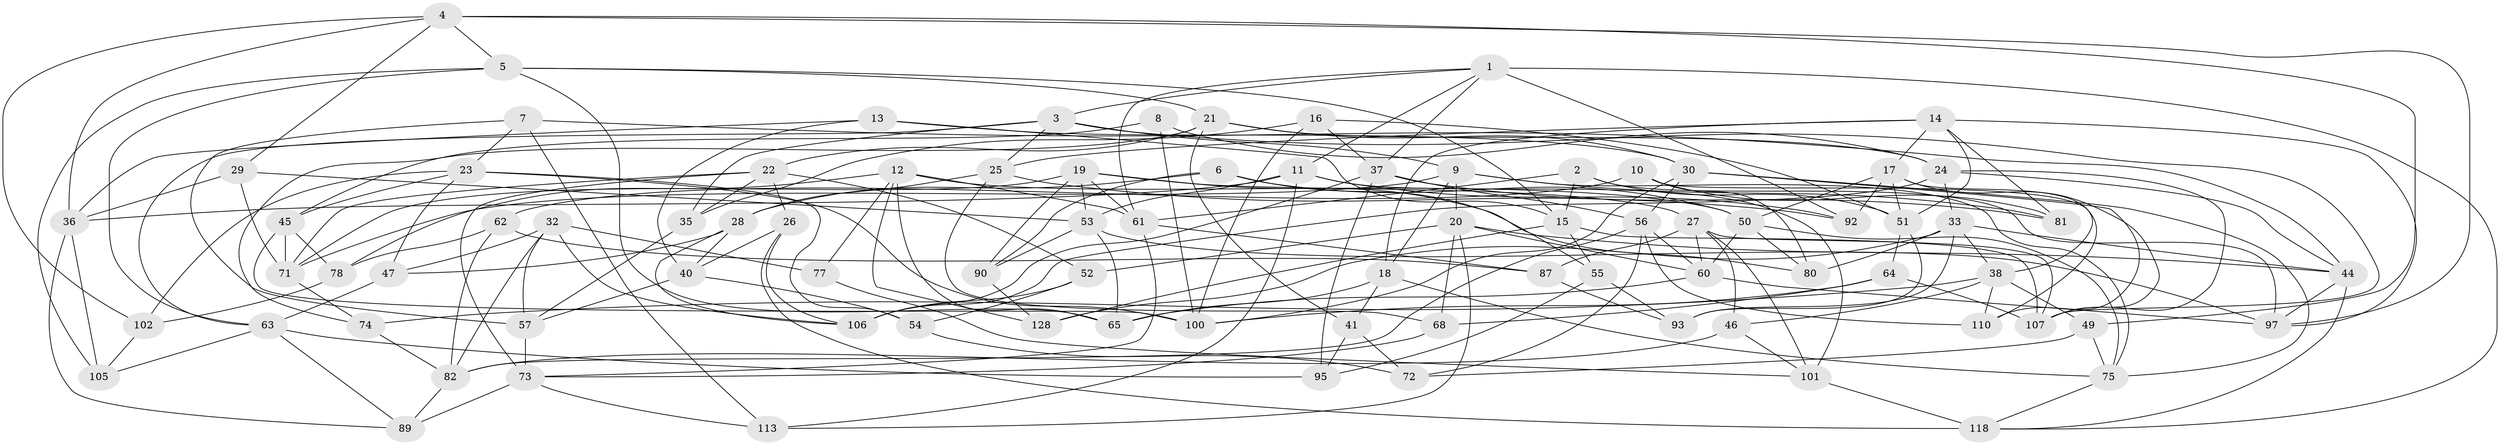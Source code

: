 // original degree distribution, {4: 1.0}
// Generated by graph-tools (version 1.1) at 2025/11/02/27/25 16:11:45]
// undirected, 85 vertices, 212 edges
graph export_dot {
graph [start="1"]
  node [color=gray90,style=filled];
  1 [super="+67"];
  2;
  3 [super="+34"];
  4 [super="+116"];
  5 [super="+120"];
  6;
  7;
  8;
  9 [super="+76"];
  10;
  11 [super="+31"];
  12 [super="+86"];
  13;
  14 [super="+131"];
  15 [super="+43"];
  16;
  17 [super="+58"];
  18 [super="+88"];
  19 [super="+111"];
  20 [super="+109"];
  21 [super="+42"];
  22 [super="+103"];
  23 [super="+126"];
  24 [super="+94"];
  25 [super="+104"];
  26;
  27 [super="+112"];
  28 [super="+124"];
  29;
  30 [super="+96"];
  32 [super="+69"];
  33 [super="+132"];
  35;
  36 [super="+48"];
  37 [super="+39"];
  38 [super="+79"];
  40 [super="+85"];
  41;
  44 [super="+133"];
  45 [super="+66"];
  46;
  47;
  49;
  50 [super="+70"];
  51 [super="+98"];
  52;
  53 [super="+59"];
  54;
  55;
  56 [super="+99"];
  57 [super="+125"];
  60 [super="+130"];
  61 [super="+108"];
  62;
  63 [super="+84"];
  64;
  65 [super="+121"];
  68;
  71 [super="+122"];
  72;
  73 [super="+83"];
  74;
  75 [super="+91"];
  77;
  78;
  80;
  81;
  82 [super="+119"];
  87;
  89;
  90;
  92;
  93;
  95;
  97 [super="+117"];
  100 [super="+127"];
  101 [super="+115"];
  102;
  105;
  106 [super="+129"];
  107 [super="+114"];
  110;
  113;
  118 [super="+123"];
  128;
  1 -- 11;
  1 -- 92;
  1 -- 61;
  1 -- 3;
  1 -- 118;
  1 -- 37;
  2 -- 51;
  2 -- 15;
  2 -- 61;
  2 -- 97;
  3 -- 63;
  3 -- 35;
  3 -- 25;
  3 -- 107;
  3 -- 9;
  4 -- 49;
  4 -- 5;
  4 -- 97;
  4 -- 29;
  4 -- 102;
  4 -- 36;
  5 -- 63;
  5 -- 21;
  5 -- 65;
  5 -- 105;
  5 -- 15;
  6 -- 90;
  6 -- 55;
  6 -- 28;
  6 -- 50;
  7 -- 113;
  7 -- 57;
  7 -- 44;
  7 -- 23;
  8 -- 45 [weight=2];
  8 -- 100;
  8 -- 24;
  9 -- 81;
  9 -- 75;
  9 -- 71;
  9 -- 20;
  9 -- 18;
  10 -- 62;
  10 -- 110;
  10 -- 80;
  10 -- 81;
  11 -- 113;
  11 -- 92;
  11 -- 53;
  11 -- 36;
  11 -- 101;
  12 -- 128;
  12 -- 61;
  12 -- 65;
  12 -- 50;
  12 -- 77;
  12 -- 78;
  13 -- 40;
  13 -- 36;
  13 -- 30;
  13 -- 15;
  14 -- 81;
  14 -- 18;
  14 -- 97;
  14 -- 17;
  14 -- 25;
  14 -- 51;
  15 -- 128;
  15 -- 55;
  15 -- 107;
  16 -- 35;
  16 -- 37;
  16 -- 100;
  16 -- 51;
  17 -- 50;
  17 -- 38;
  17 -- 107;
  17 -- 51;
  17 -- 92;
  18 -- 65 [weight=2];
  18 -- 41;
  18 -- 75;
  19 -- 71;
  19 -- 90;
  19 -- 80;
  19 -- 61;
  19 -- 27;
  19 -- 53;
  20 -- 52;
  20 -- 68;
  20 -- 44;
  20 -- 113;
  20 -- 60;
  21 -- 41;
  21 -- 24;
  21 -- 74;
  21 -- 22;
  21 -- 30;
  22 -- 26;
  22 -- 35;
  22 -- 52;
  22 -- 71;
  22 -- 73;
  23 -- 54;
  23 -- 47;
  23 -- 45;
  23 -- 100;
  23 -- 102;
  24 -- 44;
  24 -- 107;
  24 -- 106;
  24 -- 33;
  25 -- 28 [weight=2];
  25 -- 92;
  25 -- 68;
  26 -- 118;
  26 -- 40;
  26 -- 106;
  27 -- 101;
  27 -- 87;
  27 -- 46;
  27 -- 107;
  27 -- 60;
  28 -- 47;
  28 -- 40;
  28 -- 106;
  29 -- 71;
  29 -- 53;
  29 -- 36;
  30 -- 110;
  30 -- 75;
  30 -- 56;
  30 -- 100;
  32 -- 57;
  32 -- 77 [weight=2];
  32 -- 82;
  32 -- 106;
  32 -- 47;
  33 -- 44;
  33 -- 80;
  33 -- 128;
  33 -- 93;
  33 -- 38;
  35 -- 57;
  36 -- 89;
  36 -- 105;
  37 -- 95;
  37 -- 106;
  37 -- 56;
  37 -- 81;
  38 -- 46;
  38 -- 74;
  38 -- 110;
  38 -- 49;
  40 -- 57 [weight=2];
  40 -- 54;
  41 -- 72;
  41 -- 95;
  44 -- 97;
  44 -- 118;
  45 -- 100;
  45 -- 78;
  45 -- 71;
  46 -- 82;
  46 -- 101;
  47 -- 63;
  49 -- 75;
  49 -- 72;
  50 -- 75;
  50 -- 80;
  50 -- 60;
  51 -- 93;
  51 -- 64;
  52 -- 106;
  52 -- 54;
  53 -- 97;
  53 -- 65;
  53 -- 90;
  54 -- 72;
  55 -- 93;
  55 -- 95;
  56 -- 110;
  56 -- 72;
  56 -- 60;
  56 -- 82;
  57 -- 73;
  60 -- 65;
  60 -- 97;
  61 -- 73;
  61 -- 87;
  62 -- 87;
  62 -- 78;
  62 -- 82;
  63 -- 95;
  63 -- 89;
  63 -- 105;
  64 -- 100;
  64 -- 107;
  64 -- 68;
  68 -- 73;
  71 -- 74;
  73 -- 89;
  73 -- 113;
  74 -- 82;
  75 -- 118;
  77 -- 101;
  78 -- 102;
  82 -- 89;
  87 -- 93;
  90 -- 128;
  101 -- 118 [weight=2];
  102 -- 105;
}
